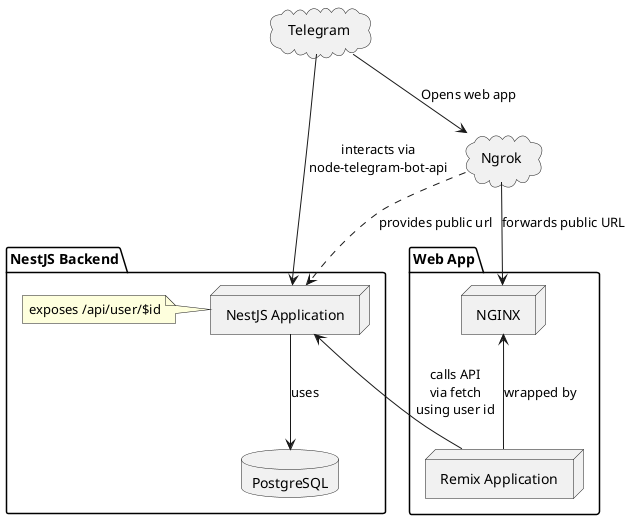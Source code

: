 @startuml
package "NestJS Backend" {
    node "NestJS Application" as NestApp
    database "PostgreSQL" as Postgres

    NestApp --> Postgres : uses
    note left of NestApp : exposes /api/user/$id
}

package "Web App" {
    node "Remix Application" as RemixApp
    node "NGINX" as Nginx

    RemixApp -up-> Nginx : wrapped by
    RemixApp --> NestApp : calls API\nvia fetch\nusing user id
}

cloud "Ngrok" {
    Ngrok --> Nginx: forwards public URL
    Ngrok ..> NestApp : provides public url
}

cloud "Telegram" {
    Telegram -left-> NestApp : interacts via\nnode-telegram-bot-api
    Telegram --> Ngrok : Opens web app
}
@enduml